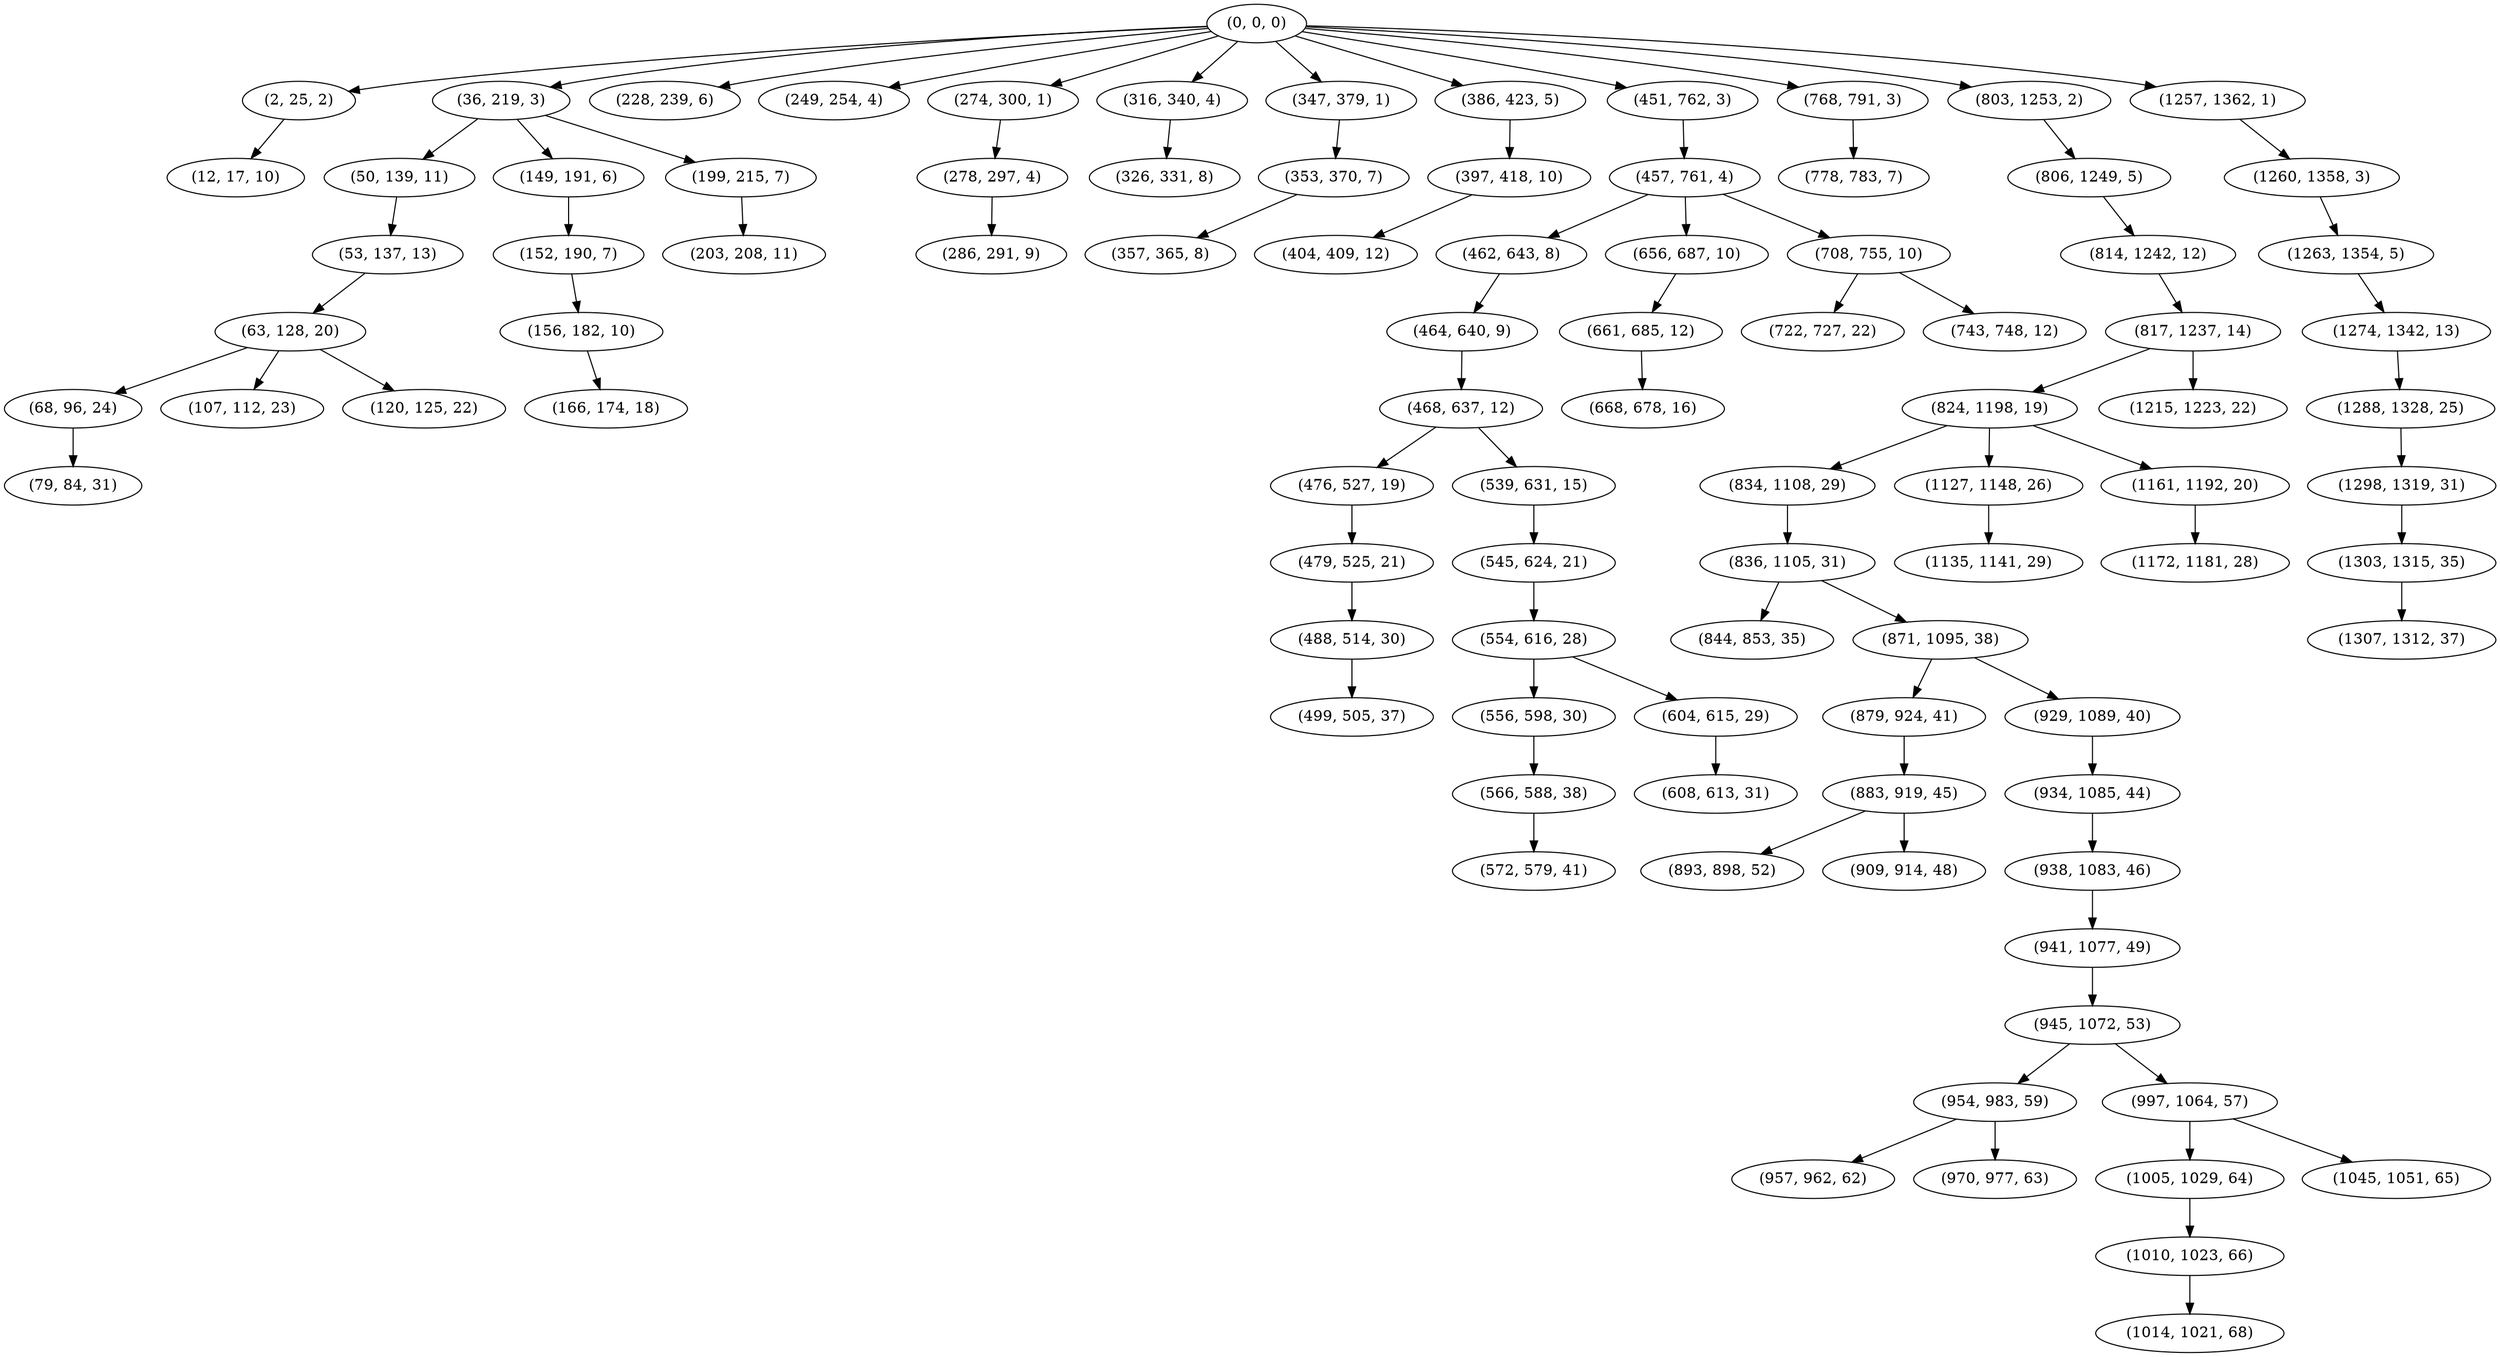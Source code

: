 digraph tree {
    "(0, 0, 0)";
    "(2, 25, 2)";
    "(12, 17, 10)";
    "(36, 219, 3)";
    "(50, 139, 11)";
    "(53, 137, 13)";
    "(63, 128, 20)";
    "(68, 96, 24)";
    "(79, 84, 31)";
    "(107, 112, 23)";
    "(120, 125, 22)";
    "(149, 191, 6)";
    "(152, 190, 7)";
    "(156, 182, 10)";
    "(166, 174, 18)";
    "(199, 215, 7)";
    "(203, 208, 11)";
    "(228, 239, 6)";
    "(249, 254, 4)";
    "(274, 300, 1)";
    "(278, 297, 4)";
    "(286, 291, 9)";
    "(316, 340, 4)";
    "(326, 331, 8)";
    "(347, 379, 1)";
    "(353, 370, 7)";
    "(357, 365, 8)";
    "(386, 423, 5)";
    "(397, 418, 10)";
    "(404, 409, 12)";
    "(451, 762, 3)";
    "(457, 761, 4)";
    "(462, 643, 8)";
    "(464, 640, 9)";
    "(468, 637, 12)";
    "(476, 527, 19)";
    "(479, 525, 21)";
    "(488, 514, 30)";
    "(499, 505, 37)";
    "(539, 631, 15)";
    "(545, 624, 21)";
    "(554, 616, 28)";
    "(556, 598, 30)";
    "(566, 588, 38)";
    "(572, 579, 41)";
    "(604, 615, 29)";
    "(608, 613, 31)";
    "(656, 687, 10)";
    "(661, 685, 12)";
    "(668, 678, 16)";
    "(708, 755, 10)";
    "(722, 727, 22)";
    "(743, 748, 12)";
    "(768, 791, 3)";
    "(778, 783, 7)";
    "(803, 1253, 2)";
    "(806, 1249, 5)";
    "(814, 1242, 12)";
    "(817, 1237, 14)";
    "(824, 1198, 19)";
    "(834, 1108, 29)";
    "(836, 1105, 31)";
    "(844, 853, 35)";
    "(871, 1095, 38)";
    "(879, 924, 41)";
    "(883, 919, 45)";
    "(893, 898, 52)";
    "(909, 914, 48)";
    "(929, 1089, 40)";
    "(934, 1085, 44)";
    "(938, 1083, 46)";
    "(941, 1077, 49)";
    "(945, 1072, 53)";
    "(954, 983, 59)";
    "(957, 962, 62)";
    "(970, 977, 63)";
    "(997, 1064, 57)";
    "(1005, 1029, 64)";
    "(1010, 1023, 66)";
    "(1014, 1021, 68)";
    "(1045, 1051, 65)";
    "(1127, 1148, 26)";
    "(1135, 1141, 29)";
    "(1161, 1192, 20)";
    "(1172, 1181, 28)";
    "(1215, 1223, 22)";
    "(1257, 1362, 1)";
    "(1260, 1358, 3)";
    "(1263, 1354, 5)";
    "(1274, 1342, 13)";
    "(1288, 1328, 25)";
    "(1298, 1319, 31)";
    "(1303, 1315, 35)";
    "(1307, 1312, 37)";
    "(0, 0, 0)" -> "(2, 25, 2)";
    "(0, 0, 0)" -> "(36, 219, 3)";
    "(0, 0, 0)" -> "(228, 239, 6)";
    "(0, 0, 0)" -> "(249, 254, 4)";
    "(0, 0, 0)" -> "(274, 300, 1)";
    "(0, 0, 0)" -> "(316, 340, 4)";
    "(0, 0, 0)" -> "(347, 379, 1)";
    "(0, 0, 0)" -> "(386, 423, 5)";
    "(0, 0, 0)" -> "(451, 762, 3)";
    "(0, 0, 0)" -> "(768, 791, 3)";
    "(0, 0, 0)" -> "(803, 1253, 2)";
    "(0, 0, 0)" -> "(1257, 1362, 1)";
    "(2, 25, 2)" -> "(12, 17, 10)";
    "(36, 219, 3)" -> "(50, 139, 11)";
    "(36, 219, 3)" -> "(149, 191, 6)";
    "(36, 219, 3)" -> "(199, 215, 7)";
    "(50, 139, 11)" -> "(53, 137, 13)";
    "(53, 137, 13)" -> "(63, 128, 20)";
    "(63, 128, 20)" -> "(68, 96, 24)";
    "(63, 128, 20)" -> "(107, 112, 23)";
    "(63, 128, 20)" -> "(120, 125, 22)";
    "(68, 96, 24)" -> "(79, 84, 31)";
    "(149, 191, 6)" -> "(152, 190, 7)";
    "(152, 190, 7)" -> "(156, 182, 10)";
    "(156, 182, 10)" -> "(166, 174, 18)";
    "(199, 215, 7)" -> "(203, 208, 11)";
    "(274, 300, 1)" -> "(278, 297, 4)";
    "(278, 297, 4)" -> "(286, 291, 9)";
    "(316, 340, 4)" -> "(326, 331, 8)";
    "(347, 379, 1)" -> "(353, 370, 7)";
    "(353, 370, 7)" -> "(357, 365, 8)";
    "(386, 423, 5)" -> "(397, 418, 10)";
    "(397, 418, 10)" -> "(404, 409, 12)";
    "(451, 762, 3)" -> "(457, 761, 4)";
    "(457, 761, 4)" -> "(462, 643, 8)";
    "(457, 761, 4)" -> "(656, 687, 10)";
    "(457, 761, 4)" -> "(708, 755, 10)";
    "(462, 643, 8)" -> "(464, 640, 9)";
    "(464, 640, 9)" -> "(468, 637, 12)";
    "(468, 637, 12)" -> "(476, 527, 19)";
    "(468, 637, 12)" -> "(539, 631, 15)";
    "(476, 527, 19)" -> "(479, 525, 21)";
    "(479, 525, 21)" -> "(488, 514, 30)";
    "(488, 514, 30)" -> "(499, 505, 37)";
    "(539, 631, 15)" -> "(545, 624, 21)";
    "(545, 624, 21)" -> "(554, 616, 28)";
    "(554, 616, 28)" -> "(556, 598, 30)";
    "(554, 616, 28)" -> "(604, 615, 29)";
    "(556, 598, 30)" -> "(566, 588, 38)";
    "(566, 588, 38)" -> "(572, 579, 41)";
    "(604, 615, 29)" -> "(608, 613, 31)";
    "(656, 687, 10)" -> "(661, 685, 12)";
    "(661, 685, 12)" -> "(668, 678, 16)";
    "(708, 755, 10)" -> "(722, 727, 22)";
    "(708, 755, 10)" -> "(743, 748, 12)";
    "(768, 791, 3)" -> "(778, 783, 7)";
    "(803, 1253, 2)" -> "(806, 1249, 5)";
    "(806, 1249, 5)" -> "(814, 1242, 12)";
    "(814, 1242, 12)" -> "(817, 1237, 14)";
    "(817, 1237, 14)" -> "(824, 1198, 19)";
    "(817, 1237, 14)" -> "(1215, 1223, 22)";
    "(824, 1198, 19)" -> "(834, 1108, 29)";
    "(824, 1198, 19)" -> "(1127, 1148, 26)";
    "(824, 1198, 19)" -> "(1161, 1192, 20)";
    "(834, 1108, 29)" -> "(836, 1105, 31)";
    "(836, 1105, 31)" -> "(844, 853, 35)";
    "(836, 1105, 31)" -> "(871, 1095, 38)";
    "(871, 1095, 38)" -> "(879, 924, 41)";
    "(871, 1095, 38)" -> "(929, 1089, 40)";
    "(879, 924, 41)" -> "(883, 919, 45)";
    "(883, 919, 45)" -> "(893, 898, 52)";
    "(883, 919, 45)" -> "(909, 914, 48)";
    "(929, 1089, 40)" -> "(934, 1085, 44)";
    "(934, 1085, 44)" -> "(938, 1083, 46)";
    "(938, 1083, 46)" -> "(941, 1077, 49)";
    "(941, 1077, 49)" -> "(945, 1072, 53)";
    "(945, 1072, 53)" -> "(954, 983, 59)";
    "(945, 1072, 53)" -> "(997, 1064, 57)";
    "(954, 983, 59)" -> "(957, 962, 62)";
    "(954, 983, 59)" -> "(970, 977, 63)";
    "(997, 1064, 57)" -> "(1005, 1029, 64)";
    "(997, 1064, 57)" -> "(1045, 1051, 65)";
    "(1005, 1029, 64)" -> "(1010, 1023, 66)";
    "(1010, 1023, 66)" -> "(1014, 1021, 68)";
    "(1127, 1148, 26)" -> "(1135, 1141, 29)";
    "(1161, 1192, 20)" -> "(1172, 1181, 28)";
    "(1257, 1362, 1)" -> "(1260, 1358, 3)";
    "(1260, 1358, 3)" -> "(1263, 1354, 5)";
    "(1263, 1354, 5)" -> "(1274, 1342, 13)";
    "(1274, 1342, 13)" -> "(1288, 1328, 25)";
    "(1288, 1328, 25)" -> "(1298, 1319, 31)";
    "(1298, 1319, 31)" -> "(1303, 1315, 35)";
    "(1303, 1315, 35)" -> "(1307, 1312, 37)";
}
